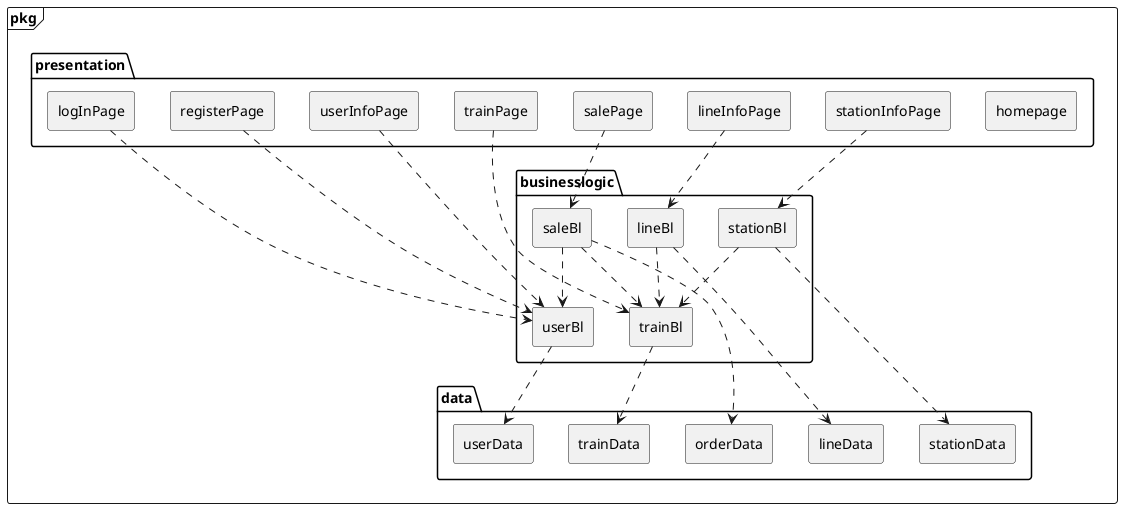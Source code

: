 @startuml
skinparam componentStyle rectangle
top to bottom direction
frame pkg {
    package presentation {
        [homepage]
        [logInPage]
        [registerPage]
        [userInfoPage]
        [lineInfoPage]
        [stationInfoPage]
        [salePage]
        [trainPage]
    }
    Package businesslogic {
        [saleBl]
        [userBl]
        [lineBl]
        [stationBl]
        [trainBl]
    }
    Package data {
        [userData]
        [lineData]
        [stationData]
        [trainData]
        [orderData]
    }
    logInPage ..> userBl
    registerPage ..> userBl
    userInfoPage ..> userBl
    salePage ..> saleBl
    lineInfoPage ..> lineBl
    stationInfoPage ..> stationBl
    trainPage ..> trainBl
    saleBl ..> userBl
    saleBl ..> trainBl
    lineBl ..> trainBl
    stationBl ..> trainBl
    userBl ..> userData
    saleBl ..> orderData
    trainBl ..> trainData
    stationBl ..> stationData
    lineBl ..> lineData

}
@enduml